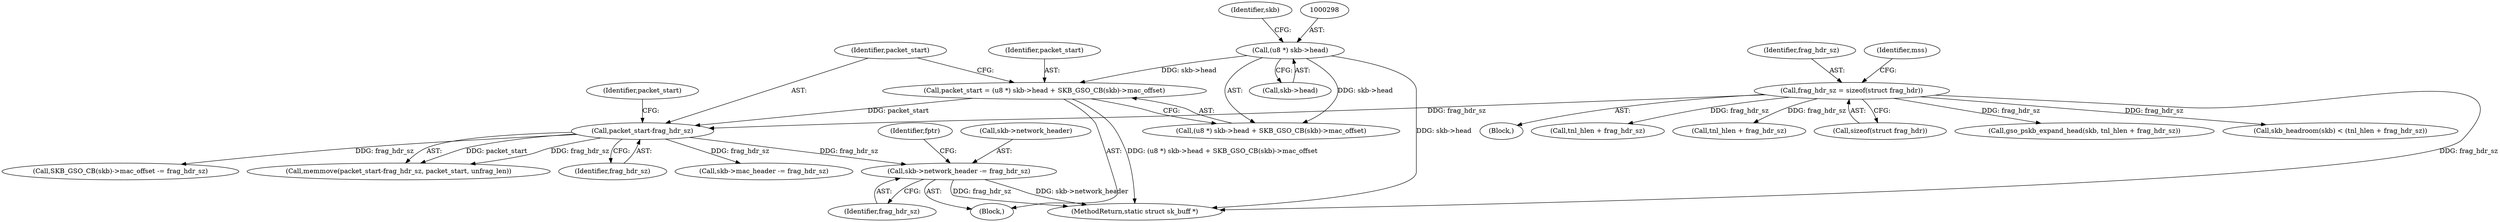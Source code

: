 digraph "0_linux_0e033e04c2678dbbe74a46b23fffb7bb918c288e@pointer" {
"1000323" [label="(Call,skb->network_header -= frag_hdr_sz)"];
"1000307" [label="(Call,packet_start-frag_hdr_sz)"];
"1000294" [label="(Call,packet_start = (u8 *) skb->head + SKB_GSO_CB(skb)->mac_offset)"];
"1000297" [label="(Call,(u8 *) skb->head)"];
"1000123" [label="(Call,frag_hdr_sz = sizeof(struct frag_hdr))"];
"1000309" [label="(Identifier,frag_hdr_sz)"];
"1000297" [label="(Call,(u8 *) skb->head)"];
"1000310" [label="(Identifier,packet_start)"];
"1000323" [label="(Call,skb->network_header -= frag_hdr_sz)"];
"1000318" [label="(Call,skb->mac_header -= frag_hdr_sz)"];
"1000329" [label="(Identifier,fptr)"];
"1000263" [label="(Call,gso_pskb_expand_head(skb, tnl_hlen + frag_hdr_sz))"];
"1000213" [label="(Block,)"];
"1000324" [label="(Call,skb->network_header)"];
"1000255" [label="(Call,skb_headroom(skb) < (tnl_hlen + frag_hdr_sz))"];
"1000123" [label="(Call,frag_hdr_sz = sizeof(struct frag_hdr))"];
"1000294" [label="(Call,packet_start = (u8 *) skb->head + SKB_GSO_CB(skb)->mac_offset)"];
"1000312" [label="(Call,SKB_GSO_CB(skb)->mac_offset -= frag_hdr_sz)"];
"1000265" [label="(Call,tnl_hlen + frag_hdr_sz)"];
"1000295" [label="(Identifier,packet_start)"];
"1000131" [label="(Identifier,mss)"];
"1000258" [label="(Call,tnl_hlen + frag_hdr_sz)"];
"1000360" [label="(MethodReturn,static struct sk_buff *)"];
"1000307" [label="(Call,packet_start-frag_hdr_sz)"];
"1000306" [label="(Call,memmove(packet_start-frag_hdr_sz, packet_start, unfrag_len))"];
"1000304" [label="(Identifier,skb)"];
"1000299" [label="(Call,skb->head)"];
"1000327" [label="(Identifier,frag_hdr_sz)"];
"1000308" [label="(Identifier,packet_start)"];
"1000296" [label="(Call,(u8 *) skb->head + SKB_GSO_CB(skb)->mac_offset)"];
"1000125" [label="(Call,sizeof(struct frag_hdr))"];
"1000124" [label="(Identifier,frag_hdr_sz)"];
"1000108" [label="(Block,)"];
"1000323" -> "1000213"  [label="AST: "];
"1000323" -> "1000327"  [label="CFG: "];
"1000324" -> "1000323"  [label="AST: "];
"1000327" -> "1000323"  [label="AST: "];
"1000329" -> "1000323"  [label="CFG: "];
"1000323" -> "1000360"  [label="DDG: skb->network_header"];
"1000323" -> "1000360"  [label="DDG: frag_hdr_sz"];
"1000307" -> "1000323"  [label="DDG: frag_hdr_sz"];
"1000307" -> "1000306"  [label="AST: "];
"1000307" -> "1000309"  [label="CFG: "];
"1000308" -> "1000307"  [label="AST: "];
"1000309" -> "1000307"  [label="AST: "];
"1000310" -> "1000307"  [label="CFG: "];
"1000307" -> "1000306"  [label="DDG: packet_start"];
"1000307" -> "1000306"  [label="DDG: frag_hdr_sz"];
"1000294" -> "1000307"  [label="DDG: packet_start"];
"1000123" -> "1000307"  [label="DDG: frag_hdr_sz"];
"1000307" -> "1000312"  [label="DDG: frag_hdr_sz"];
"1000307" -> "1000318"  [label="DDG: frag_hdr_sz"];
"1000294" -> "1000213"  [label="AST: "];
"1000294" -> "1000296"  [label="CFG: "];
"1000295" -> "1000294"  [label="AST: "];
"1000296" -> "1000294"  [label="AST: "];
"1000308" -> "1000294"  [label="CFG: "];
"1000294" -> "1000360"  [label="DDG: (u8 *) skb->head + SKB_GSO_CB(skb)->mac_offset"];
"1000297" -> "1000294"  [label="DDG: skb->head"];
"1000297" -> "1000296"  [label="AST: "];
"1000297" -> "1000299"  [label="CFG: "];
"1000298" -> "1000297"  [label="AST: "];
"1000299" -> "1000297"  [label="AST: "];
"1000304" -> "1000297"  [label="CFG: "];
"1000297" -> "1000360"  [label="DDG: skb->head"];
"1000297" -> "1000296"  [label="DDG: skb->head"];
"1000123" -> "1000108"  [label="AST: "];
"1000123" -> "1000125"  [label="CFG: "];
"1000124" -> "1000123"  [label="AST: "];
"1000125" -> "1000123"  [label="AST: "];
"1000131" -> "1000123"  [label="CFG: "];
"1000123" -> "1000360"  [label="DDG: frag_hdr_sz"];
"1000123" -> "1000255"  [label="DDG: frag_hdr_sz"];
"1000123" -> "1000258"  [label="DDG: frag_hdr_sz"];
"1000123" -> "1000263"  [label="DDG: frag_hdr_sz"];
"1000123" -> "1000265"  [label="DDG: frag_hdr_sz"];
}
